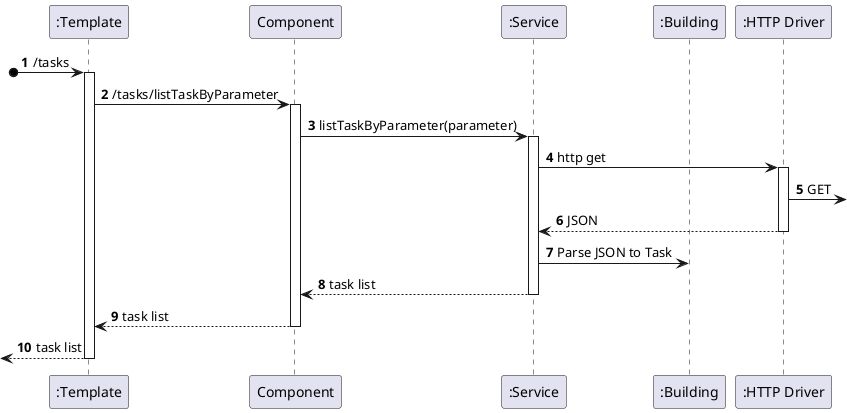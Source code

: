 @startuml

autonumber


participant ":Template" as Template
participant Component as Component
participant ":Service" as Service
participant ":Building" as Model
participant ":HTTP Driver" as HTTP

?o->Template: /tasks
activate Template

Template -> Component: /tasks/listTaskByParameter
activate Component

Component -> Service: listTaskByParameter(parameter)
activate Service

Service -> HTTP: http get
activate HTTP
HTTP -> : GET
HTTP --> Service: JSON
deactivate HTTP

Service -> Model: Parse JSON to Task



Service --> Component:task list
deactivate Service

Component --> Template:task list
deactivate Component

<--Template: task list
deactivate Template


@enduml
